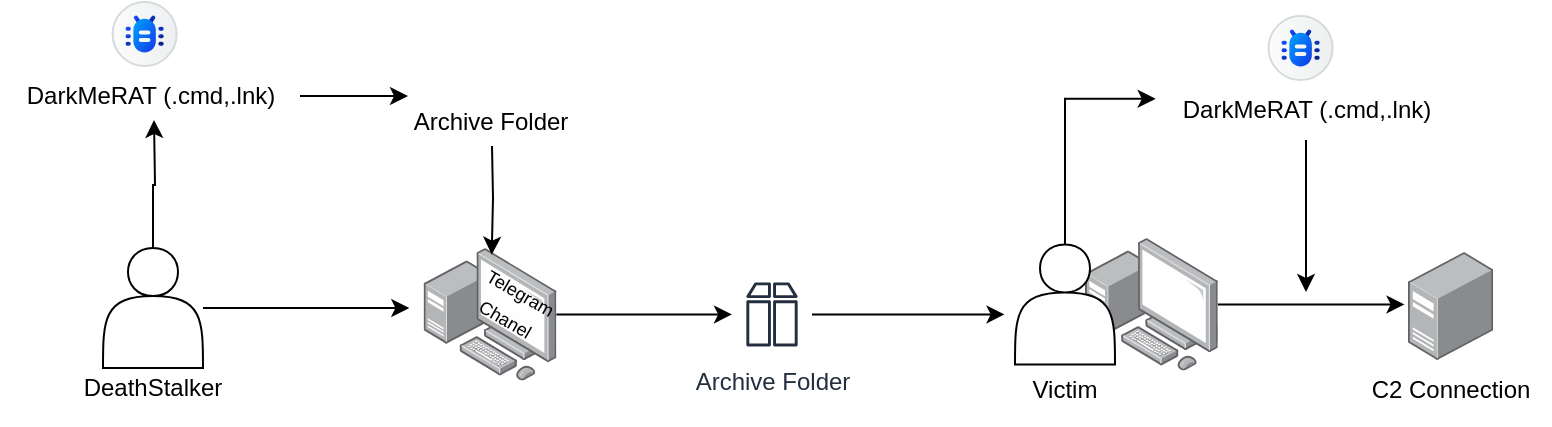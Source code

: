 <mxfile version="25.0.3">
  <diagram name="Page-1" id="EYQe4CiDdpZpB8KwuAZc">
    <mxGraphModel dx="-641" dy="-87" grid="1" gridSize="10" guides="1" tooltips="1" connect="1" arrows="1" fold="1" page="1" pageScale="1" pageWidth="850" pageHeight="1100" math="0" shadow="0">
      <root>
        <mxCell id="0" />
        <mxCell id="1" parent="0" />
        <mxCell id="jUlRzr_6Oyi4RR8aSzZF-1" value="" style="shape=mxgraph.sap.icon;labelPosition=center;verticalLabelPosition=bottom;align=center;verticalAlign=top;strokeWidth=1;strokeColor=#D5DADD;fillColor=#EDEFF0;gradientColor=#FCFCFC;gradientDirection=west;aspect=fixed;SAPIcon=SAP_Cloud_Identity,_SAP_Malware_Scanning_Service" vertex="1" parent="1">
          <mxGeometry x="1763.3" y="1258" width="32" height="32" as="geometry" />
        </mxCell>
        <mxCell id="jUlRzr_6Oyi4RR8aSzZF-2" value="" style="group" vertex="1" connectable="0" parent="1">
          <mxGeometry x="1743" y="1381" width="92.5" height="87" as="geometry" />
        </mxCell>
        <mxCell id="jUlRzr_6Oyi4RR8aSzZF-3" value="DeathStalker" style="text;html=1;align=center;verticalAlign=middle;whiteSpace=wrap;rounded=0;" vertex="1" parent="jUlRzr_6Oyi4RR8aSzZF-2">
          <mxGeometry y="53" width="81" height="34" as="geometry" />
        </mxCell>
        <mxCell id="jUlRzr_6Oyi4RR8aSzZF-4" style="edgeStyle=orthogonalEdgeStyle;rounded=0;orthogonalLoop=1;jettySize=auto;html=1;" edge="1" parent="jUlRzr_6Oyi4RR8aSzZF-2" source="jUlRzr_6Oyi4RR8aSzZF-5">
          <mxGeometry relative="1" as="geometry">
            <mxPoint x="168.658" y="30.0" as="targetPoint" />
          </mxGeometry>
        </mxCell>
        <mxCell id="jUlRzr_6Oyi4RR8aSzZF-5" value="" style="shape=actor;whiteSpace=wrap;html=1;" vertex="1" parent="jUlRzr_6Oyi4RR8aSzZF-2">
          <mxGeometry x="15.5" width="50" height="60" as="geometry" />
        </mxCell>
        <mxCell id="jUlRzr_6Oyi4RR8aSzZF-6" value="" style="group" vertex="1" connectable="0" parent="1">
          <mxGeometry x="1918.8" y="1381" width="66.4" height="66.4" as="geometry" />
        </mxCell>
        <mxCell id="jUlRzr_6Oyi4RR8aSzZF-7" value="" style="image;points=[];aspect=fixed;html=1;align=center;shadow=0;dashed=0;image=img/lib/allied_telesis/computer_and_terminals/Personal_Computer_with_Server.svg;" vertex="1" parent="jUlRzr_6Oyi4RR8aSzZF-6">
          <mxGeometry width="66.4" height="66.4" as="geometry" />
        </mxCell>
        <mxCell id="jUlRzr_6Oyi4RR8aSzZF-8" value="&lt;font style=&quot;font-size: 9px;&quot;&gt;Telegram Chanel&lt;/font&gt;" style="text;html=1;align=center;verticalAlign=middle;whiteSpace=wrap;rounded=0;rotation=30;" vertex="1" parent="jUlRzr_6Oyi4RR8aSzZF-6">
          <mxGeometry x="37" y="20.2" width="16" height="16" as="geometry" />
        </mxCell>
        <mxCell id="jUlRzr_6Oyi4RR8aSzZF-9" style="edgeStyle=orthogonalEdgeStyle;rounded=0;orthogonalLoop=1;jettySize=auto;html=1;" edge="1" parent="1" source="jUlRzr_6Oyi4RR8aSzZF-10">
          <mxGeometry relative="1" as="geometry">
            <mxPoint x="2209.265" y="1414.2" as="targetPoint" />
          </mxGeometry>
        </mxCell>
        <mxCell id="jUlRzr_6Oyi4RR8aSzZF-10" value="Archive Folder" style="sketch=0;outlineConnect=0;fontColor=#232F3E;gradientColor=none;strokeColor=#232F3E;fillColor=#ffffff;dashed=0;verticalLabelPosition=bottom;verticalAlign=top;align=center;html=1;fontSize=12;fontStyle=0;aspect=fixed;shape=mxgraph.aws4.resourceIcon;resIcon=mxgraph.aws4.archive;" vertex="1" parent="1">
          <mxGeometry x="2073" y="1394.2" width="40" height="40" as="geometry" />
        </mxCell>
        <mxCell id="jUlRzr_6Oyi4RR8aSzZF-11" value="" style="group" vertex="1" connectable="0" parent="1">
          <mxGeometry x="2199" y="1376" width="116.9" height="93.2" as="geometry" />
        </mxCell>
        <mxCell id="jUlRzr_6Oyi4RR8aSzZF-12" style="edgeStyle=orthogonalEdgeStyle;rounded=0;orthogonalLoop=1;jettySize=auto;html=1;" edge="1" parent="jUlRzr_6Oyi4RR8aSzZF-11" source="jUlRzr_6Oyi4RR8aSzZF-13">
          <mxGeometry relative="1" as="geometry">
            <mxPoint x="210.265" y="33.2" as="targetPoint" />
          </mxGeometry>
        </mxCell>
        <mxCell id="jUlRzr_6Oyi4RR8aSzZF-13" value="" style="image;points=[];aspect=fixed;html=1;align=center;shadow=0;dashed=0;image=img/lib/allied_telesis/computer_and_terminals/Personal_Computer_with_Server.svg;" vertex="1" parent="jUlRzr_6Oyi4RR8aSzZF-11">
          <mxGeometry x="50.5" width="66.4" height="66.4" as="geometry" />
        </mxCell>
        <mxCell id="jUlRzr_6Oyi4RR8aSzZF-14" value="" style="shape=actor;whiteSpace=wrap;html=1;" vertex="1" parent="jUlRzr_6Oyi4RR8aSzZF-11">
          <mxGeometry x="15.5" y="3.2" width="50" height="60" as="geometry" />
        </mxCell>
        <mxCell id="jUlRzr_6Oyi4RR8aSzZF-15" value="Victim" style="text;html=1;align=center;verticalAlign=middle;whiteSpace=wrap;rounded=0;" vertex="1" parent="jUlRzr_6Oyi4RR8aSzZF-11">
          <mxGeometry y="59.2" width="81" height="34" as="geometry" />
        </mxCell>
        <mxCell id="jUlRzr_6Oyi4RR8aSzZF-16" value="" style="group" vertex="1" connectable="0" parent="1">
          <mxGeometry x="2382" y="1383" width="100" height="84" as="geometry" />
        </mxCell>
        <mxCell id="jUlRzr_6Oyi4RR8aSzZF-17" value="" style="image;points=[];aspect=fixed;html=1;align=center;shadow=0;dashed=0;image=img/lib/allied_telesis/computer_and_terminals/Server_Desktop.svg;" vertex="1" parent="jUlRzr_6Oyi4RR8aSzZF-16">
          <mxGeometry x="29" width="42.6" height="54" as="geometry" />
        </mxCell>
        <mxCell id="jUlRzr_6Oyi4RR8aSzZF-18" value="C2 Connection" style="text;html=1;align=center;verticalAlign=middle;resizable=0;points=[];autosize=1;strokeColor=none;fillColor=none;" vertex="1" parent="jUlRzr_6Oyi4RR8aSzZF-16">
          <mxGeometry y="54" width="100" height="30" as="geometry" />
        </mxCell>
        <mxCell id="jUlRzr_6Oyi4RR8aSzZF-19" style="edgeStyle=orthogonalEdgeStyle;rounded=0;orthogonalLoop=1;jettySize=auto;html=1;" edge="1" parent="1">
          <mxGeometry relative="1" as="geometry">
            <mxPoint x="1911" y="1305" as="targetPoint" />
            <mxPoint x="1857" y="1305" as="sourcePoint" />
          </mxGeometry>
        </mxCell>
        <mxCell id="jUlRzr_6Oyi4RR8aSzZF-21" value="" style="group" vertex="1" connectable="0" parent="1">
          <mxGeometry x="2285" y="1265" width="150" height="62" as="geometry" />
        </mxCell>
        <mxCell id="jUlRzr_6Oyi4RR8aSzZF-22" style="edgeStyle=orthogonalEdgeStyle;rounded=0;orthogonalLoop=1;jettySize=auto;html=1;" edge="1" parent="jUlRzr_6Oyi4RR8aSzZF-21" source="jUlRzr_6Oyi4RR8aSzZF-23">
          <mxGeometry relative="1" as="geometry">
            <mxPoint x="75" y="138" as="targetPoint" />
          </mxGeometry>
        </mxCell>
        <mxCell id="jUlRzr_6Oyi4RR8aSzZF-23" value="DarkMeRAT (.cmd,.lnk)" style="text;html=1;align=center;verticalAlign=middle;resizable=0;points=[];autosize=1;strokeColor=none;fillColor=none;" vertex="1" parent="jUlRzr_6Oyi4RR8aSzZF-21">
          <mxGeometry y="32" width="150" height="30" as="geometry" />
        </mxCell>
        <mxCell id="jUlRzr_6Oyi4RR8aSzZF-24" value="" style="shape=mxgraph.sap.icon;labelPosition=center;verticalLabelPosition=bottom;align=center;verticalAlign=top;strokeWidth=1;strokeColor=#D5DADD;fillColor=#EDEFF0;gradientColor=#FCFCFC;gradientDirection=west;aspect=fixed;SAPIcon=SAP_Cloud_Identity,_SAP_Malware_Scanning_Service" vertex="1" parent="jUlRzr_6Oyi4RR8aSzZF-21">
          <mxGeometry x="56.3" width="32" height="32" as="geometry" />
        </mxCell>
        <mxCell id="jUlRzr_6Oyi4RR8aSzZF-25" style="edgeStyle=orthogonalEdgeStyle;rounded=0;orthogonalLoop=1;jettySize=auto;html=1;entryX=0.514;entryY=0.899;entryDx=0;entryDy=0;entryPerimeter=0;" edge="1" parent="1" source="jUlRzr_6Oyi4RR8aSzZF-5">
          <mxGeometry relative="1" as="geometry">
            <mxPoint x="1784" y="1317" as="targetPoint" />
          </mxGeometry>
        </mxCell>
        <mxCell id="jUlRzr_6Oyi4RR8aSzZF-26" style="edgeStyle=orthogonalEdgeStyle;rounded=0;orthogonalLoop=1;jettySize=auto;html=1;entryX=0.513;entryY=0.05;entryDx=0;entryDy=0;entryPerimeter=0;" edge="1" parent="1" target="jUlRzr_6Oyi4RR8aSzZF-7">
          <mxGeometry relative="1" as="geometry">
            <mxPoint x="1953" y="1330" as="sourcePoint" />
          </mxGeometry>
        </mxCell>
        <mxCell id="jUlRzr_6Oyi4RR8aSzZF-27" style="edgeStyle=orthogonalEdgeStyle;rounded=0;orthogonalLoop=1;jettySize=auto;html=1;" edge="1" parent="1" source="jUlRzr_6Oyi4RR8aSzZF-7" target="jUlRzr_6Oyi4RR8aSzZF-10">
          <mxGeometry relative="1" as="geometry" />
        </mxCell>
        <mxCell id="jUlRzr_6Oyi4RR8aSzZF-28" style="edgeStyle=orthogonalEdgeStyle;rounded=0;orthogonalLoop=1;jettySize=auto;html=1;entryX=-0.001;entryY=0.314;entryDx=0;entryDy=0;entryPerimeter=0;" edge="1" parent="1" source="jUlRzr_6Oyi4RR8aSzZF-14" target="jUlRzr_6Oyi4RR8aSzZF-23">
          <mxGeometry relative="1" as="geometry">
            <Array as="points">
              <mxPoint x="2239" y="1306" />
            </Array>
          </mxGeometry>
        </mxCell>
        <mxCell id="jUlRzr_6Oyi4RR8aSzZF-34" value="DarkMeRAT (.cmd,.lnk)" style="text;html=1;align=center;verticalAlign=middle;resizable=0;points=[];autosize=1;strokeColor=none;fillColor=none;" vertex="1" parent="1">
          <mxGeometry x="1707" y="1290" width="150" height="30" as="geometry" />
        </mxCell>
        <mxCell id="jUlRzr_6Oyi4RR8aSzZF-36" value="" style="group" vertex="1" connectable="0" parent="1">
          <mxGeometry x="1902" y="1277.5" width="100" height="55" as="geometry" />
        </mxCell>
        <mxCell id="jUlRzr_6Oyi4RR8aSzZF-31" value="" style="shape=image;html=1;verticalAlign=top;verticalLabelPosition=bottom;labelBackgroundColor=#ffffff;imageAspect=0;aspect=fixed;image=https://cdn0.iconfinder.com/data/icons/evericons-24px-vol-1/24/folder-zip-128.png" vertex="1" parent="jUlRzr_6Oyi4RR8aSzZF-36">
          <mxGeometry x="35.75" width="28.5" height="28.5" as="geometry" />
        </mxCell>
        <mxCell id="jUlRzr_6Oyi4RR8aSzZF-35" value="Archive Folder" style="text;html=1;align=center;verticalAlign=middle;resizable=0;points=[];autosize=1;strokeColor=none;fillColor=none;" vertex="1" parent="jUlRzr_6Oyi4RR8aSzZF-36">
          <mxGeometry y="25" width="100" height="30" as="geometry" />
        </mxCell>
      </root>
    </mxGraphModel>
  </diagram>
</mxfile>
